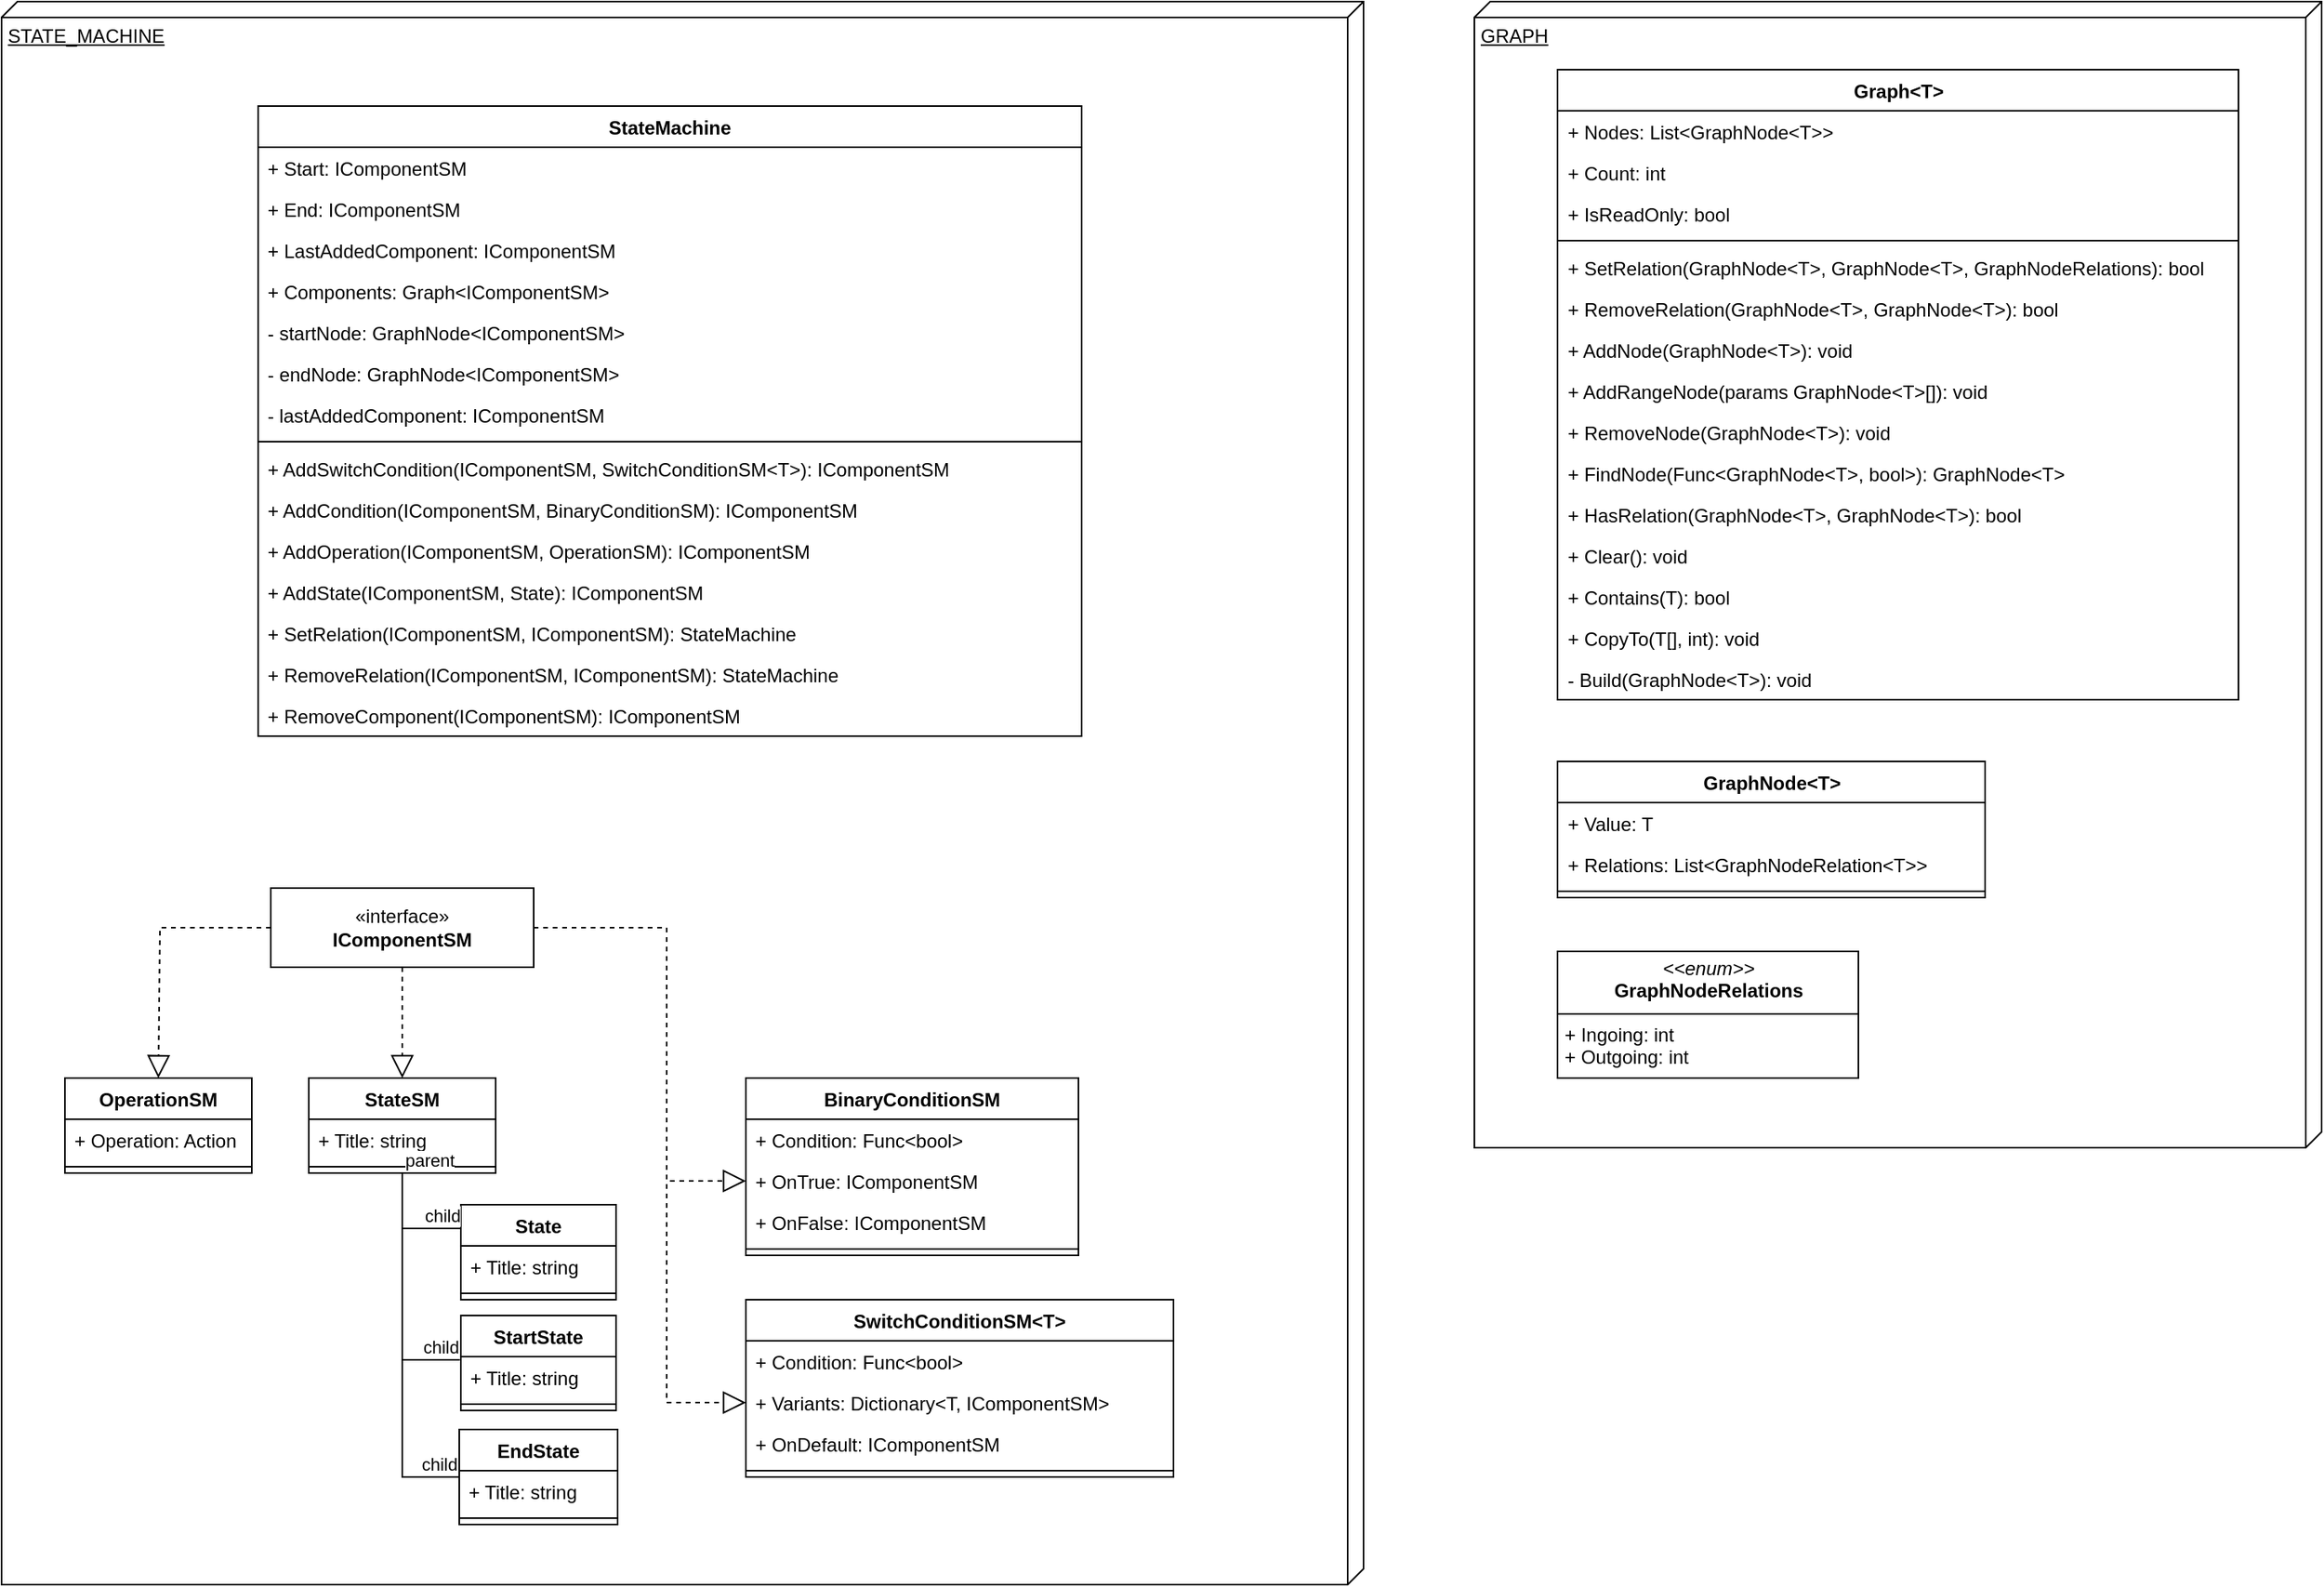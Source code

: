 <mxfile version="24.7.6">
  <diagram name="Страница — 1" id="TsAqhc4xYwkZLsFyKj4R">
    <mxGraphModel dx="2015" dy="1072" grid="1" gridSize="10" guides="1" tooltips="1" connect="1" arrows="1" fold="1" page="1" pageScale="1" pageWidth="827" pageHeight="1169" math="0" shadow="0">
      <root>
        <mxCell id="0" />
        <mxCell id="1" parent="0" />
        <mxCell id="uanY4ZF9o3C3iWAfFjsi-56" value="GRAPH" style="verticalAlign=top;align=left;spacingTop=8;spacingLeft=2;spacingRight=12;shape=cube;size=10;direction=south;fontStyle=4;html=1;whiteSpace=wrap;fillColor=none;" vertex="1" parent="1">
          <mxGeometry x="980" y="120" width="535" height="724" as="geometry" />
        </mxCell>
        <mxCell id="uanY4ZF9o3C3iWAfFjsi-25" value="Graph&amp;lt;T&amp;gt;" style="swimlane;fontStyle=1;align=center;verticalAlign=top;childLayout=stackLayout;horizontal=1;startSize=26;horizontalStack=0;resizeParent=1;resizeParentMax=0;resizeLast=0;collapsible=1;marginBottom=0;whiteSpace=wrap;html=1;" vertex="1" parent="1">
          <mxGeometry x="1032.5" y="163" width="430" height="398" as="geometry" />
        </mxCell>
        <mxCell id="uanY4ZF9o3C3iWAfFjsi-26" value="+ Nodes: List&amp;lt;GraphNode&amp;lt;T&amp;gt;&amp;gt;" style="text;strokeColor=none;fillColor=none;align=left;verticalAlign=top;spacingLeft=4;spacingRight=4;overflow=hidden;rotatable=0;points=[[0,0.5],[1,0.5]];portConstraint=eastwest;whiteSpace=wrap;html=1;" vertex="1" parent="uanY4ZF9o3C3iWAfFjsi-25">
          <mxGeometry y="26" width="430" height="26" as="geometry" />
        </mxCell>
        <mxCell id="uanY4ZF9o3C3iWAfFjsi-49" value="+ Count: int" style="text;strokeColor=none;fillColor=none;align=left;verticalAlign=top;spacingLeft=4;spacingRight=4;overflow=hidden;rotatable=0;points=[[0,0.5],[1,0.5]];portConstraint=eastwest;whiteSpace=wrap;html=1;" vertex="1" parent="uanY4ZF9o3C3iWAfFjsi-25">
          <mxGeometry y="52" width="430" height="26" as="geometry" />
        </mxCell>
        <mxCell id="uanY4ZF9o3C3iWAfFjsi-50" value="+ IsReadOnly: bool" style="text;strokeColor=none;fillColor=none;align=left;verticalAlign=top;spacingLeft=4;spacingRight=4;overflow=hidden;rotatable=0;points=[[0,0.5],[1,0.5]];portConstraint=eastwest;whiteSpace=wrap;html=1;" vertex="1" parent="uanY4ZF9o3C3iWAfFjsi-25">
          <mxGeometry y="78" width="430" height="26" as="geometry" />
        </mxCell>
        <mxCell id="uanY4ZF9o3C3iWAfFjsi-27" value="" style="line;strokeWidth=1;fillColor=none;align=left;verticalAlign=middle;spacingTop=-1;spacingLeft=3;spacingRight=3;rotatable=0;labelPosition=right;points=[];portConstraint=eastwest;strokeColor=inherit;" vertex="1" parent="uanY4ZF9o3C3iWAfFjsi-25">
          <mxGeometry y="104" width="430" height="8" as="geometry" />
        </mxCell>
        <mxCell id="uanY4ZF9o3C3iWAfFjsi-99" value="+ SetRelation(GraphNode&amp;lt;T&amp;gt;, GraphNode&amp;lt;T&amp;gt;, GraphNodeRelations): bool" style="text;strokeColor=none;fillColor=none;align=left;verticalAlign=top;spacingLeft=4;spacingRight=4;overflow=hidden;rotatable=0;points=[[0,0.5],[1,0.5]];portConstraint=eastwest;whiteSpace=wrap;html=1;" vertex="1" parent="uanY4ZF9o3C3iWAfFjsi-25">
          <mxGeometry y="112" width="430" height="26" as="geometry" />
        </mxCell>
        <mxCell id="uanY4ZF9o3C3iWAfFjsi-101" value="+ RemoveRelation(GraphNode&amp;lt;T&amp;gt;, GraphNode&amp;lt;T&amp;gt;): bool" style="text;strokeColor=none;fillColor=none;align=left;verticalAlign=top;spacingLeft=4;spacingRight=4;overflow=hidden;rotatable=0;points=[[0,0.5],[1,0.5]];portConstraint=eastwest;whiteSpace=wrap;html=1;" vertex="1" parent="uanY4ZF9o3C3iWAfFjsi-25">
          <mxGeometry y="138" width="430" height="26" as="geometry" />
        </mxCell>
        <mxCell id="uanY4ZF9o3C3iWAfFjsi-28" value="+ AddNode(GraphNode&amp;lt;T&amp;gt;): void" style="text;strokeColor=none;fillColor=none;align=left;verticalAlign=top;spacingLeft=4;spacingRight=4;overflow=hidden;rotatable=0;points=[[0,0.5],[1,0.5]];portConstraint=eastwest;whiteSpace=wrap;html=1;" vertex="1" parent="uanY4ZF9o3C3iWAfFjsi-25">
          <mxGeometry y="164" width="430" height="26" as="geometry" />
        </mxCell>
        <mxCell id="uanY4ZF9o3C3iWAfFjsi-102" value="+ AddRangeNode(params GraphNode&amp;lt;T&amp;gt;[]): void" style="text;strokeColor=none;fillColor=none;align=left;verticalAlign=top;spacingLeft=4;spacingRight=4;overflow=hidden;rotatable=0;points=[[0,0.5],[1,0.5]];portConstraint=eastwest;whiteSpace=wrap;html=1;" vertex="1" parent="uanY4ZF9o3C3iWAfFjsi-25">
          <mxGeometry y="190" width="430" height="26" as="geometry" />
        </mxCell>
        <mxCell id="uanY4ZF9o3C3iWAfFjsi-30" value="+ RemoveNode(GraphNode&amp;lt;T&amp;gt;): void" style="text;strokeColor=none;fillColor=none;align=left;verticalAlign=top;spacingLeft=4;spacingRight=4;overflow=hidden;rotatable=0;points=[[0,0.5],[1,0.5]];portConstraint=eastwest;whiteSpace=wrap;html=1;" vertex="1" parent="uanY4ZF9o3C3iWAfFjsi-25">
          <mxGeometry y="216" width="430" height="26" as="geometry" />
        </mxCell>
        <mxCell id="uanY4ZF9o3C3iWAfFjsi-103" value="+ FindNode(Func&amp;lt;GraphNode&amp;lt;T&amp;gt;, bool&amp;gt;): GraphNode&amp;lt;T&amp;gt;" style="text;strokeColor=none;fillColor=none;align=left;verticalAlign=top;spacingLeft=4;spacingRight=4;overflow=hidden;rotatable=0;points=[[0,0.5],[1,0.5]];portConstraint=eastwest;whiteSpace=wrap;html=1;" vertex="1" parent="uanY4ZF9o3C3iWAfFjsi-25">
          <mxGeometry y="242" width="430" height="26" as="geometry" />
        </mxCell>
        <mxCell id="uanY4ZF9o3C3iWAfFjsi-104" value="+ HasRelation(GraphNode&amp;lt;T&amp;gt;, GraphNode&amp;lt;T&amp;gt;): bool" style="text;strokeColor=none;fillColor=none;align=left;verticalAlign=top;spacingLeft=4;spacingRight=4;overflow=hidden;rotatable=0;points=[[0,0.5],[1,0.5]];portConstraint=eastwest;whiteSpace=wrap;html=1;" vertex="1" parent="uanY4ZF9o3C3iWAfFjsi-25">
          <mxGeometry y="268" width="430" height="26" as="geometry" />
        </mxCell>
        <mxCell id="uanY4ZF9o3C3iWAfFjsi-51" value="+ Clear(): void" style="text;strokeColor=none;fillColor=none;align=left;verticalAlign=top;spacingLeft=4;spacingRight=4;overflow=hidden;rotatable=0;points=[[0,0.5],[1,0.5]];portConstraint=eastwest;whiteSpace=wrap;html=1;" vertex="1" parent="uanY4ZF9o3C3iWAfFjsi-25">
          <mxGeometry y="294" width="430" height="26" as="geometry" />
        </mxCell>
        <mxCell id="uanY4ZF9o3C3iWAfFjsi-52" value="+ Contains(T): bool" style="text;strokeColor=none;fillColor=none;align=left;verticalAlign=top;spacingLeft=4;spacingRight=4;overflow=hidden;rotatable=0;points=[[0,0.5],[1,0.5]];portConstraint=eastwest;whiteSpace=wrap;html=1;" vertex="1" parent="uanY4ZF9o3C3iWAfFjsi-25">
          <mxGeometry y="320" width="430" height="26" as="geometry" />
        </mxCell>
        <mxCell id="uanY4ZF9o3C3iWAfFjsi-53" value="+ CopyTo(T[], int): void" style="text;strokeColor=none;fillColor=none;align=left;verticalAlign=top;spacingLeft=4;spacingRight=4;overflow=hidden;rotatable=0;points=[[0,0.5],[1,0.5]];portConstraint=eastwest;whiteSpace=wrap;html=1;" vertex="1" parent="uanY4ZF9o3C3iWAfFjsi-25">
          <mxGeometry y="346" width="430" height="26" as="geometry" />
        </mxCell>
        <mxCell id="uanY4ZF9o3C3iWAfFjsi-54" value="- Build(GraphNode&amp;lt;T&amp;gt;): void" style="text;strokeColor=none;fillColor=none;align=left;verticalAlign=top;spacingLeft=4;spacingRight=4;overflow=hidden;rotatable=0;points=[[0,0.5],[1,0.5]];portConstraint=eastwest;whiteSpace=wrap;html=1;" vertex="1" parent="uanY4ZF9o3C3iWAfFjsi-25">
          <mxGeometry y="372" width="430" height="26" as="geometry" />
        </mxCell>
        <mxCell id="uanY4ZF9o3C3iWAfFjsi-31" value="GraphNode&amp;lt;T&amp;gt;" style="swimlane;fontStyle=1;align=center;verticalAlign=top;childLayout=stackLayout;horizontal=1;startSize=26;horizontalStack=0;resizeParent=1;resizeParentMax=0;resizeLast=0;collapsible=1;marginBottom=0;whiteSpace=wrap;html=1;" vertex="1" parent="1">
          <mxGeometry x="1032.5" y="600" width="270" height="86" as="geometry" />
        </mxCell>
        <mxCell id="uanY4ZF9o3C3iWAfFjsi-32" value="+ Value: T" style="text;strokeColor=none;fillColor=none;align=left;verticalAlign=top;spacingLeft=4;spacingRight=4;overflow=hidden;rotatable=0;points=[[0,0.5],[1,0.5]];portConstraint=eastwest;whiteSpace=wrap;html=1;" vertex="1" parent="uanY4ZF9o3C3iWAfFjsi-31">
          <mxGeometry y="26" width="270" height="26" as="geometry" />
        </mxCell>
        <mxCell id="uanY4ZF9o3C3iWAfFjsi-36" value="+ Relations: List&amp;lt;GraphNodeRelation&amp;lt;T&amp;gt;&amp;gt;" style="text;strokeColor=none;fillColor=none;align=left;verticalAlign=top;spacingLeft=4;spacingRight=4;overflow=hidden;rotatable=0;points=[[0,0.5],[1,0.5]];portConstraint=eastwest;whiteSpace=wrap;html=1;" vertex="1" parent="uanY4ZF9o3C3iWAfFjsi-31">
          <mxGeometry y="52" width="270" height="26" as="geometry" />
        </mxCell>
        <mxCell id="uanY4ZF9o3C3iWAfFjsi-33" value="" style="line;strokeWidth=1;fillColor=none;align=left;verticalAlign=middle;spacingTop=-1;spacingLeft=3;spacingRight=3;rotatable=0;labelPosition=right;points=[];portConstraint=eastwest;strokeColor=inherit;" vertex="1" parent="uanY4ZF9o3C3iWAfFjsi-31">
          <mxGeometry y="78" width="270" height="8" as="geometry" />
        </mxCell>
        <mxCell id="uanY4ZF9o3C3iWAfFjsi-48" value="&lt;p style=&quot;margin:0px;margin-top:4px;text-align:center;&quot;&gt;&lt;i&gt;&amp;lt;&amp;lt;enum&amp;gt;&amp;gt;&lt;/i&gt;&lt;br&gt;&lt;b&gt;GraphNodeRelations&lt;/b&gt;&lt;/p&gt;&lt;hr size=&quot;1&quot; style=&quot;border-style:solid;&quot;&gt;&lt;p style=&quot;margin:0px;margin-left:4px;&quot;&gt;+ Ingoing: int&lt;br&gt;+ &lt;span style=&quot;background-color: initial;&quot;&gt;Outgoing: int&lt;/span&gt;&lt;/p&gt;&lt;p style=&quot;margin:0px;margin-left:4px;&quot;&gt;&lt;br&gt;&lt;/p&gt;" style="verticalAlign=top;align=left;overflow=fill;html=1;whiteSpace=wrap;" vertex="1" parent="1">
          <mxGeometry x="1032.5" y="720" width="190" height="80" as="geometry" />
        </mxCell>
        <mxCell id="uanY4ZF9o3C3iWAfFjsi-106" value="" style="group" vertex="1" connectable="0" parent="1">
          <mxGeometry x="90" y="680" width="764" height="402" as="geometry" />
        </mxCell>
        <mxCell id="uanY4ZF9o3C3iWAfFjsi-7" value="BinaryConditionSM" style="swimlane;fontStyle=1;align=center;verticalAlign=top;childLayout=stackLayout;horizontal=1;startSize=26;horizontalStack=0;resizeParent=1;resizeParentMax=0;resizeLast=0;collapsible=1;marginBottom=0;whiteSpace=wrap;html=1;" vertex="1" parent="uanY4ZF9o3C3iWAfFjsi-106">
          <mxGeometry x="430" y="120" width="210" height="112" as="geometry">
            <mxRectangle x="240" y="270" width="130" height="30" as="alternateBounds" />
          </mxGeometry>
        </mxCell>
        <mxCell id="uanY4ZF9o3C3iWAfFjsi-8" value="+ Condition: Func&amp;lt;bool&amp;gt;" style="text;strokeColor=none;fillColor=none;align=left;verticalAlign=top;spacingLeft=4;spacingRight=4;overflow=hidden;rotatable=0;points=[[0,0.5],[1,0.5]];portConstraint=eastwest;whiteSpace=wrap;html=1;" vertex="1" parent="uanY4ZF9o3C3iWAfFjsi-7">
          <mxGeometry y="26" width="210" height="26" as="geometry" />
        </mxCell>
        <mxCell id="uanY4ZF9o3C3iWAfFjsi-14" value="+ OnTrue: IComponentSM" style="text;strokeColor=none;fillColor=none;align=left;verticalAlign=top;spacingLeft=4;spacingRight=4;overflow=hidden;rotatable=0;points=[[0,0.5],[1,0.5]];portConstraint=eastwest;whiteSpace=wrap;html=1;" vertex="1" parent="uanY4ZF9o3C3iWAfFjsi-7">
          <mxGeometry y="52" width="210" height="26" as="geometry" />
        </mxCell>
        <mxCell id="uanY4ZF9o3C3iWAfFjsi-15" value="+ OnFalse: IComponentSM" style="text;strokeColor=none;fillColor=none;align=left;verticalAlign=top;spacingLeft=4;spacingRight=4;overflow=hidden;rotatable=0;points=[[0,0.5],[1,0.5]];portConstraint=eastwest;whiteSpace=wrap;html=1;" vertex="1" parent="uanY4ZF9o3C3iWAfFjsi-7">
          <mxGeometry y="78" width="210" height="26" as="geometry" />
        </mxCell>
        <mxCell id="uanY4ZF9o3C3iWAfFjsi-9" value="" style="line;strokeWidth=1;fillColor=none;align=left;verticalAlign=middle;spacingTop=-1;spacingLeft=3;spacingRight=3;rotatable=0;labelPosition=right;points=[];portConstraint=eastwest;strokeColor=inherit;" vertex="1" parent="uanY4ZF9o3C3iWAfFjsi-7">
          <mxGeometry y="104" width="210" height="8" as="geometry" />
        </mxCell>
        <mxCell id="uanY4ZF9o3C3iWAfFjsi-11" value="«interface»&lt;br&gt;&lt;b&gt;IComponentSM&lt;/b&gt;" style="html=1;whiteSpace=wrap;" vertex="1" parent="uanY4ZF9o3C3iWAfFjsi-106">
          <mxGeometry x="130" width="166" height="50" as="geometry" />
        </mxCell>
        <mxCell id="uanY4ZF9o3C3iWAfFjsi-20" value="SwitchConditionSM&amp;lt;T&amp;gt;" style="swimlane;fontStyle=1;align=center;verticalAlign=top;childLayout=stackLayout;horizontal=1;startSize=26;horizontalStack=0;resizeParent=1;resizeParentMax=0;resizeLast=0;collapsible=1;marginBottom=0;whiteSpace=wrap;html=1;" vertex="1" parent="uanY4ZF9o3C3iWAfFjsi-106">
          <mxGeometry x="430" y="260" width="270" height="112" as="geometry">
            <mxRectangle x="240" y="270" width="130" height="30" as="alternateBounds" />
          </mxGeometry>
        </mxCell>
        <mxCell id="uanY4ZF9o3C3iWAfFjsi-21" value="+ Condition: Func&amp;lt;bool&amp;gt;" style="text;strokeColor=none;fillColor=none;align=left;verticalAlign=top;spacingLeft=4;spacingRight=4;overflow=hidden;rotatable=0;points=[[0,0.5],[1,0.5]];portConstraint=eastwest;whiteSpace=wrap;html=1;" vertex="1" parent="uanY4ZF9o3C3iWAfFjsi-20">
          <mxGeometry y="26" width="270" height="26" as="geometry" />
        </mxCell>
        <mxCell id="uanY4ZF9o3C3iWAfFjsi-22" value="+ Variants: Dictionary&amp;lt;T, IComponentSM&amp;gt;" style="text;strokeColor=none;fillColor=none;align=left;verticalAlign=top;spacingLeft=4;spacingRight=4;overflow=hidden;rotatable=0;points=[[0,0.5],[1,0.5]];portConstraint=eastwest;whiteSpace=wrap;html=1;" vertex="1" parent="uanY4ZF9o3C3iWAfFjsi-20">
          <mxGeometry y="52" width="270" height="26" as="geometry" />
        </mxCell>
        <mxCell id="uanY4ZF9o3C3iWAfFjsi-23" value="+ OnDefault: IComponentSM" style="text;strokeColor=none;fillColor=none;align=left;verticalAlign=top;spacingLeft=4;spacingRight=4;overflow=hidden;rotatable=0;points=[[0,0.5],[1,0.5]];portConstraint=eastwest;whiteSpace=wrap;html=1;" vertex="1" parent="uanY4ZF9o3C3iWAfFjsi-20">
          <mxGeometry y="78" width="270" height="26" as="geometry" />
        </mxCell>
        <mxCell id="uanY4ZF9o3C3iWAfFjsi-24" value="" style="line;strokeWidth=1;fillColor=none;align=left;verticalAlign=middle;spacingTop=-1;spacingLeft=3;spacingRight=3;rotatable=0;labelPosition=right;points=[];portConstraint=eastwest;strokeColor=inherit;" vertex="1" parent="uanY4ZF9o3C3iWAfFjsi-20">
          <mxGeometry y="104" width="270" height="8" as="geometry" />
        </mxCell>
        <mxCell id="uanY4ZF9o3C3iWAfFjsi-57" value="" style="endArrow=block;dashed=1;endFill=0;endSize=12;html=1;rounded=0;exitX=1;exitY=0.5;exitDx=0;exitDy=0;entryX=0;entryY=0.5;entryDx=0;entryDy=0;" edge="1" parent="uanY4ZF9o3C3iWAfFjsi-106" source="uanY4ZF9o3C3iWAfFjsi-11" target="uanY4ZF9o3C3iWAfFjsi-14">
          <mxGeometry width="160" relative="1" as="geometry">
            <mxPoint x="230" y="80" as="sourcePoint" />
            <mxPoint x="390" y="80" as="targetPoint" />
            <Array as="points">
              <mxPoint x="380" y="25" />
              <mxPoint x="380" y="185" />
            </Array>
          </mxGeometry>
        </mxCell>
        <mxCell id="uanY4ZF9o3C3iWAfFjsi-58" value="" style="endArrow=block;dashed=1;endFill=0;endSize=12;html=1;rounded=0;entryX=0;entryY=0.5;entryDx=0;entryDy=0;exitX=1;exitY=0.5;exitDx=0;exitDy=0;" edge="1" parent="uanY4ZF9o3C3iWAfFjsi-106" source="uanY4ZF9o3C3iWAfFjsi-11" target="uanY4ZF9o3C3iWAfFjsi-22">
          <mxGeometry width="160" relative="1" as="geometry">
            <mxPoint x="340" y="180" as="sourcePoint" />
            <mxPoint x="440" y="195" as="targetPoint" />
            <Array as="points">
              <mxPoint x="380" y="25" />
              <mxPoint x="380" y="325" />
            </Array>
          </mxGeometry>
        </mxCell>
        <mxCell id="uanY4ZF9o3C3iWAfFjsi-59" value="StateSM" style="swimlane;fontStyle=1;align=center;verticalAlign=top;childLayout=stackLayout;horizontal=1;startSize=26;horizontalStack=0;resizeParent=1;resizeParentMax=0;resizeLast=0;collapsible=1;marginBottom=0;whiteSpace=wrap;html=1;" vertex="1" parent="uanY4ZF9o3C3iWAfFjsi-106">
          <mxGeometry x="154" y="120" width="118" height="60" as="geometry">
            <mxRectangle x="240" y="270" width="130" height="30" as="alternateBounds" />
          </mxGeometry>
        </mxCell>
        <mxCell id="uanY4ZF9o3C3iWAfFjsi-60" value="+ Title: string" style="text;strokeColor=none;fillColor=none;align=left;verticalAlign=top;spacingLeft=4;spacingRight=4;overflow=hidden;rotatable=0;points=[[0,0.5],[1,0.5]];portConstraint=eastwest;whiteSpace=wrap;html=1;" vertex="1" parent="uanY4ZF9o3C3iWAfFjsi-59">
          <mxGeometry y="26" width="118" height="26" as="geometry" />
        </mxCell>
        <mxCell id="uanY4ZF9o3C3iWAfFjsi-63" value="" style="line;strokeWidth=1;fillColor=none;align=left;verticalAlign=middle;spacingTop=-1;spacingLeft=3;spacingRight=3;rotatable=0;labelPosition=right;points=[];portConstraint=eastwest;strokeColor=inherit;" vertex="1" parent="uanY4ZF9o3C3iWAfFjsi-59">
          <mxGeometry y="52" width="118" height="8" as="geometry" />
        </mxCell>
        <mxCell id="uanY4ZF9o3C3iWAfFjsi-65" value="" style="endArrow=block;dashed=1;endFill=0;endSize=12;html=1;rounded=0;exitX=0.5;exitY=1;exitDx=0;exitDy=0;entryX=0.5;entryY=0;entryDx=0;entryDy=0;" edge="1" parent="uanY4ZF9o3C3iWAfFjsi-106" source="uanY4ZF9o3C3iWAfFjsi-11" target="uanY4ZF9o3C3iWAfFjsi-59">
          <mxGeometry width="160" relative="1" as="geometry">
            <mxPoint x="230" y="130" as="sourcePoint" />
            <mxPoint x="390" y="130" as="targetPoint" />
          </mxGeometry>
        </mxCell>
        <mxCell id="uanY4ZF9o3C3iWAfFjsi-66" value="EndState" style="swimlane;fontStyle=1;align=center;verticalAlign=top;childLayout=stackLayout;horizontal=1;startSize=26;horizontalStack=0;resizeParent=1;resizeParentMax=0;resizeLast=0;collapsible=1;marginBottom=0;whiteSpace=wrap;html=1;" vertex="1" parent="uanY4ZF9o3C3iWAfFjsi-106">
          <mxGeometry x="249" y="342" width="100" height="60" as="geometry">
            <mxRectangle x="240" y="270" width="130" height="30" as="alternateBounds" />
          </mxGeometry>
        </mxCell>
        <mxCell id="uanY4ZF9o3C3iWAfFjsi-67" value="+ Title: string" style="text;strokeColor=none;fillColor=none;align=left;verticalAlign=top;spacingLeft=4;spacingRight=4;overflow=hidden;rotatable=0;points=[[0,0.5],[1,0.5]];portConstraint=eastwest;whiteSpace=wrap;html=1;" vertex="1" parent="uanY4ZF9o3C3iWAfFjsi-66">
          <mxGeometry y="26" width="100" height="26" as="geometry" />
        </mxCell>
        <mxCell id="uanY4ZF9o3C3iWAfFjsi-68" value="" style="line;strokeWidth=1;fillColor=none;align=left;verticalAlign=middle;spacingTop=-1;spacingLeft=3;spacingRight=3;rotatable=0;labelPosition=right;points=[];portConstraint=eastwest;strokeColor=inherit;" vertex="1" parent="uanY4ZF9o3C3iWAfFjsi-66">
          <mxGeometry y="52" width="100" height="8" as="geometry" />
        </mxCell>
        <mxCell id="uanY4ZF9o3C3iWAfFjsi-72" value="StartState" style="swimlane;fontStyle=1;align=center;verticalAlign=top;childLayout=stackLayout;horizontal=1;startSize=26;horizontalStack=0;resizeParent=1;resizeParentMax=0;resizeLast=0;collapsible=1;marginBottom=0;whiteSpace=wrap;html=1;" vertex="1" parent="uanY4ZF9o3C3iWAfFjsi-106">
          <mxGeometry x="250" y="270" width="98" height="60" as="geometry">
            <mxRectangle x="240" y="270" width="130" height="30" as="alternateBounds" />
          </mxGeometry>
        </mxCell>
        <mxCell id="uanY4ZF9o3C3iWAfFjsi-73" value="+ Title: string" style="text;strokeColor=none;fillColor=none;align=left;verticalAlign=top;spacingLeft=4;spacingRight=4;overflow=hidden;rotatable=0;points=[[0,0.5],[1,0.5]];portConstraint=eastwest;whiteSpace=wrap;html=1;" vertex="1" parent="uanY4ZF9o3C3iWAfFjsi-72">
          <mxGeometry y="26" width="98" height="26" as="geometry" />
        </mxCell>
        <mxCell id="uanY4ZF9o3C3iWAfFjsi-74" value="" style="line;strokeWidth=1;fillColor=none;align=left;verticalAlign=middle;spacingTop=-1;spacingLeft=3;spacingRight=3;rotatable=0;labelPosition=right;points=[];portConstraint=eastwest;strokeColor=inherit;" vertex="1" parent="uanY4ZF9o3C3iWAfFjsi-72">
          <mxGeometry y="52" width="98" height="8" as="geometry" />
        </mxCell>
        <mxCell id="uanY4ZF9o3C3iWAfFjsi-78" value="State" style="swimlane;fontStyle=1;align=center;verticalAlign=top;childLayout=stackLayout;horizontal=1;startSize=26;horizontalStack=0;resizeParent=1;resizeParentMax=0;resizeLast=0;collapsible=1;marginBottom=0;whiteSpace=wrap;html=1;" vertex="1" parent="uanY4ZF9o3C3iWAfFjsi-106">
          <mxGeometry x="250" y="200" width="98" height="60" as="geometry">
            <mxRectangle x="240" y="270" width="130" height="30" as="alternateBounds" />
          </mxGeometry>
        </mxCell>
        <mxCell id="uanY4ZF9o3C3iWAfFjsi-79" value="+ Title: string" style="text;strokeColor=none;fillColor=none;align=left;verticalAlign=top;spacingLeft=4;spacingRight=4;overflow=hidden;rotatable=0;points=[[0,0.5],[1,0.5]];portConstraint=eastwest;whiteSpace=wrap;html=1;" vertex="1" parent="uanY4ZF9o3C3iWAfFjsi-78">
          <mxGeometry y="26" width="98" height="26" as="geometry" />
        </mxCell>
        <mxCell id="uanY4ZF9o3C3iWAfFjsi-80" value="" style="line;strokeWidth=1;fillColor=none;align=left;verticalAlign=middle;spacingTop=-1;spacingLeft=3;spacingRight=3;rotatable=0;labelPosition=right;points=[];portConstraint=eastwest;strokeColor=inherit;" vertex="1" parent="uanY4ZF9o3C3iWAfFjsi-78">
          <mxGeometry y="52" width="98" height="8" as="geometry" />
        </mxCell>
        <mxCell id="uanY4ZF9o3C3iWAfFjsi-84" value="" style="endArrow=none;html=1;edgeStyle=orthogonalEdgeStyle;rounded=0;exitX=0.5;exitY=1;exitDx=0;exitDy=0;entryX=0;entryY=0.25;entryDx=0;entryDy=0;" edge="1" parent="uanY4ZF9o3C3iWAfFjsi-106" source="uanY4ZF9o3C3iWAfFjsi-59" target="uanY4ZF9o3C3iWAfFjsi-78">
          <mxGeometry relative="1" as="geometry">
            <mxPoint x="200" y="210" as="sourcePoint" />
            <mxPoint x="360" y="210" as="targetPoint" />
          </mxGeometry>
        </mxCell>
        <mxCell id="uanY4ZF9o3C3iWAfFjsi-85" value="parent" style="edgeLabel;resizable=0;html=1;align=left;verticalAlign=bottom;" connectable="0" vertex="1" parent="uanY4ZF9o3C3iWAfFjsi-84">
          <mxGeometry x="-1" relative="1" as="geometry" />
        </mxCell>
        <mxCell id="uanY4ZF9o3C3iWAfFjsi-86" value="child" style="edgeLabel;resizable=0;html=1;align=right;verticalAlign=bottom;" connectable="0" vertex="1" parent="uanY4ZF9o3C3iWAfFjsi-84">
          <mxGeometry x="1" relative="1" as="geometry" />
        </mxCell>
        <mxCell id="uanY4ZF9o3C3iWAfFjsi-87" value="" style="endArrow=none;html=1;edgeStyle=orthogonalEdgeStyle;rounded=0;exitX=0.5;exitY=1;exitDx=0;exitDy=0;entryX=-0.007;entryY=0.077;entryDx=0;entryDy=0;entryPerimeter=0;" edge="1" parent="uanY4ZF9o3C3iWAfFjsi-106" source="uanY4ZF9o3C3iWAfFjsi-59" target="uanY4ZF9o3C3iWAfFjsi-73">
          <mxGeometry relative="1" as="geometry">
            <mxPoint x="170" y="235" as="sourcePoint" />
            <mxPoint x="207" y="270" as="targetPoint" />
          </mxGeometry>
        </mxCell>
        <mxCell id="uanY4ZF9o3C3iWAfFjsi-88" value="parent" style="edgeLabel;resizable=0;html=1;align=left;verticalAlign=bottom;" connectable="0" vertex="1" parent="uanY4ZF9o3C3iWAfFjsi-87">
          <mxGeometry x="-1" relative="1" as="geometry" />
        </mxCell>
        <mxCell id="uanY4ZF9o3C3iWAfFjsi-89" value="child" style="edgeLabel;resizable=0;html=1;align=right;verticalAlign=bottom;" connectable="0" vertex="1" parent="uanY4ZF9o3C3iWAfFjsi-87">
          <mxGeometry x="1" relative="1" as="geometry" />
        </mxCell>
        <mxCell id="uanY4ZF9o3C3iWAfFjsi-90" value="" style="endArrow=none;html=1;edgeStyle=orthogonalEdgeStyle;rounded=0;exitX=0.5;exitY=1;exitDx=0;exitDy=0;entryX=-0.003;entryY=0.154;entryDx=0;entryDy=0;entryPerimeter=0;" edge="1" parent="uanY4ZF9o3C3iWAfFjsi-106" source="uanY4ZF9o3C3iWAfFjsi-59" target="uanY4ZF9o3C3iWAfFjsi-67">
          <mxGeometry relative="1" as="geometry">
            <mxPoint x="233" y="200" as="sourcePoint" />
            <mxPoint x="270" y="235" as="targetPoint" />
          </mxGeometry>
        </mxCell>
        <mxCell id="uanY4ZF9o3C3iWAfFjsi-91" value="parent" style="edgeLabel;resizable=0;html=1;align=left;verticalAlign=bottom;" connectable="0" vertex="1" parent="uanY4ZF9o3C3iWAfFjsi-90">
          <mxGeometry x="-1" relative="1" as="geometry" />
        </mxCell>
        <mxCell id="uanY4ZF9o3C3iWAfFjsi-92" value="child" style="edgeLabel;resizable=0;html=1;align=right;verticalAlign=bottom;" connectable="0" vertex="1" parent="uanY4ZF9o3C3iWAfFjsi-90">
          <mxGeometry x="1" relative="1" as="geometry" />
        </mxCell>
        <mxCell id="uanY4ZF9o3C3iWAfFjsi-93" value="OperationSM" style="swimlane;fontStyle=1;align=center;verticalAlign=top;childLayout=stackLayout;horizontal=1;startSize=26;horizontalStack=0;resizeParent=1;resizeParentMax=0;resizeLast=0;collapsible=1;marginBottom=0;whiteSpace=wrap;html=1;" vertex="1" parent="uanY4ZF9o3C3iWAfFjsi-106">
          <mxGeometry y="120" width="118" height="60" as="geometry">
            <mxRectangle x="240" y="270" width="130" height="30" as="alternateBounds" />
          </mxGeometry>
        </mxCell>
        <mxCell id="uanY4ZF9o3C3iWAfFjsi-94" value="+ Operation: Action" style="text;strokeColor=none;fillColor=none;align=left;verticalAlign=top;spacingLeft=4;spacingRight=4;overflow=hidden;rotatable=0;points=[[0,0.5],[1,0.5]];portConstraint=eastwest;whiteSpace=wrap;html=1;" vertex="1" parent="uanY4ZF9o3C3iWAfFjsi-93">
          <mxGeometry y="26" width="118" height="26" as="geometry" />
        </mxCell>
        <mxCell id="uanY4ZF9o3C3iWAfFjsi-95" value="" style="line;strokeWidth=1;fillColor=none;align=left;verticalAlign=middle;spacingTop=-1;spacingLeft=3;spacingRight=3;rotatable=0;labelPosition=right;points=[];portConstraint=eastwest;strokeColor=inherit;" vertex="1" parent="uanY4ZF9o3C3iWAfFjsi-93">
          <mxGeometry y="52" width="118" height="8" as="geometry" />
        </mxCell>
        <mxCell id="uanY4ZF9o3C3iWAfFjsi-96" value="" style="endArrow=block;dashed=1;endFill=0;endSize=12;html=1;rounded=0;exitX=0;exitY=0.5;exitDx=0;exitDy=0;entryX=0.5;entryY=0;entryDx=0;entryDy=0;" edge="1" parent="uanY4ZF9o3C3iWAfFjsi-106" source="uanY4ZF9o3C3iWAfFjsi-11" target="uanY4ZF9o3C3iWAfFjsi-93">
          <mxGeometry width="160" relative="1" as="geometry">
            <mxPoint x="223" y="60" as="sourcePoint" />
            <mxPoint x="223" y="130" as="targetPoint" />
            <Array as="points">
              <mxPoint x="60" y="25" />
            </Array>
          </mxGeometry>
        </mxCell>
        <mxCell id="uanY4ZF9o3C3iWAfFjsi-105" value="STATE_MACHINE" style="verticalAlign=top;align=left;spacingTop=8;spacingLeft=2;spacingRight=12;shape=cube;size=10;direction=south;fontStyle=4;html=1;whiteSpace=wrap;fillColor=none;" vertex="1" parent="1">
          <mxGeometry x="50" y="120" width="860" height="1000" as="geometry" />
        </mxCell>
        <mxCell id="uanY4ZF9o3C3iWAfFjsi-107" value="StateMachine" style="swimlane;fontStyle=1;align=center;verticalAlign=top;childLayout=stackLayout;horizontal=1;startSize=26;horizontalStack=0;resizeParent=1;resizeParentMax=0;resizeLast=0;collapsible=1;marginBottom=0;whiteSpace=wrap;html=1;" vertex="1" parent="1">
          <mxGeometry x="212" y="186" width="520" height="398" as="geometry" />
        </mxCell>
        <mxCell id="uanY4ZF9o3C3iWAfFjsi-114" value="+ Start: IComponentSM" style="text;strokeColor=none;fillColor=none;align=left;verticalAlign=top;spacingLeft=4;spacingRight=4;overflow=hidden;rotatable=0;points=[[0,0.5],[1,0.5]];portConstraint=eastwest;whiteSpace=wrap;html=1;" vertex="1" parent="uanY4ZF9o3C3iWAfFjsi-107">
          <mxGeometry y="26" width="520" height="26" as="geometry" />
        </mxCell>
        <mxCell id="uanY4ZF9o3C3iWAfFjsi-115" value="+ End: IComponentSM" style="text;strokeColor=none;fillColor=none;align=left;verticalAlign=top;spacingLeft=4;spacingRight=4;overflow=hidden;rotatable=0;points=[[0,0.5],[1,0.5]];portConstraint=eastwest;whiteSpace=wrap;html=1;" vertex="1" parent="uanY4ZF9o3C3iWAfFjsi-107">
          <mxGeometry y="52" width="520" height="26" as="geometry" />
        </mxCell>
        <mxCell id="uanY4ZF9o3C3iWAfFjsi-116" value="+ LastAddedComponent: IComponentSM" style="text;strokeColor=none;fillColor=none;align=left;verticalAlign=top;spacingLeft=4;spacingRight=4;overflow=hidden;rotatable=0;points=[[0,0.5],[1,0.5]];portConstraint=eastwest;whiteSpace=wrap;html=1;" vertex="1" parent="uanY4ZF9o3C3iWAfFjsi-107">
          <mxGeometry y="78" width="520" height="26" as="geometry" />
        </mxCell>
        <mxCell id="uanY4ZF9o3C3iWAfFjsi-108" value="+ Components: Graph&amp;lt;IComponentSM&amp;gt;" style="text;strokeColor=none;fillColor=none;align=left;verticalAlign=top;spacingLeft=4;spacingRight=4;overflow=hidden;rotatable=0;points=[[0,0.5],[1,0.5]];portConstraint=eastwest;whiteSpace=wrap;html=1;" vertex="1" parent="uanY4ZF9o3C3iWAfFjsi-107">
          <mxGeometry y="104" width="520" height="26" as="geometry" />
        </mxCell>
        <mxCell id="uanY4ZF9o3C3iWAfFjsi-111" value="- startNode: GraphNode&amp;lt;IComponentSM&amp;gt;" style="text;strokeColor=none;fillColor=none;align=left;verticalAlign=top;spacingLeft=4;spacingRight=4;overflow=hidden;rotatable=0;points=[[0,0.5],[1,0.5]];portConstraint=eastwest;whiteSpace=wrap;html=1;" vertex="1" parent="uanY4ZF9o3C3iWAfFjsi-107">
          <mxGeometry y="130" width="520" height="26" as="geometry" />
        </mxCell>
        <mxCell id="uanY4ZF9o3C3iWAfFjsi-113" value="- endNode: GraphNode&amp;lt;IComponentSM&amp;gt;" style="text;strokeColor=none;fillColor=none;align=left;verticalAlign=top;spacingLeft=4;spacingRight=4;overflow=hidden;rotatable=0;points=[[0,0.5],[1,0.5]];portConstraint=eastwest;whiteSpace=wrap;html=1;" vertex="1" parent="uanY4ZF9o3C3iWAfFjsi-107">
          <mxGeometry y="156" width="520" height="26" as="geometry" />
        </mxCell>
        <mxCell id="uanY4ZF9o3C3iWAfFjsi-112" value="- lastAddedComponent: IComponentSM" style="text;strokeColor=none;fillColor=none;align=left;verticalAlign=top;spacingLeft=4;spacingRight=4;overflow=hidden;rotatable=0;points=[[0,0.5],[1,0.5]];portConstraint=eastwest;whiteSpace=wrap;html=1;" vertex="1" parent="uanY4ZF9o3C3iWAfFjsi-107">
          <mxGeometry y="182" width="520" height="26" as="geometry" />
        </mxCell>
        <mxCell id="uanY4ZF9o3C3iWAfFjsi-109" value="" style="line;strokeWidth=1;fillColor=none;align=left;verticalAlign=middle;spacingTop=-1;spacingLeft=3;spacingRight=3;rotatable=0;labelPosition=right;points=[];portConstraint=eastwest;strokeColor=inherit;" vertex="1" parent="uanY4ZF9o3C3iWAfFjsi-107">
          <mxGeometry y="208" width="520" height="8" as="geometry" />
        </mxCell>
        <mxCell id="uanY4ZF9o3C3iWAfFjsi-110" value="+ AddSwitchCondition(IComponentSM, SwitchConditionSM&amp;lt;T&amp;gt;): IComponentSM" style="text;strokeColor=none;fillColor=none;align=left;verticalAlign=top;spacingLeft=4;spacingRight=4;overflow=hidden;rotatable=0;points=[[0,0.5],[1,0.5]];portConstraint=eastwest;whiteSpace=wrap;html=1;" vertex="1" parent="uanY4ZF9o3C3iWAfFjsi-107">
          <mxGeometry y="216" width="520" height="26" as="geometry" />
        </mxCell>
        <mxCell id="uanY4ZF9o3C3iWAfFjsi-117" value="+ AddCondition(IComponentSM, BinaryConditionSM): IComponentSM" style="text;strokeColor=none;fillColor=none;align=left;verticalAlign=top;spacingLeft=4;spacingRight=4;overflow=hidden;rotatable=0;points=[[0,0.5],[1,0.5]];portConstraint=eastwest;whiteSpace=wrap;html=1;" vertex="1" parent="uanY4ZF9o3C3iWAfFjsi-107">
          <mxGeometry y="242" width="520" height="26" as="geometry" />
        </mxCell>
        <mxCell id="uanY4ZF9o3C3iWAfFjsi-118" value="+ AddOperation(IComponentSM, OperationSM): IComponentSM" style="text;strokeColor=none;fillColor=none;align=left;verticalAlign=top;spacingLeft=4;spacingRight=4;overflow=hidden;rotatable=0;points=[[0,0.5],[1,0.5]];portConstraint=eastwest;whiteSpace=wrap;html=1;" vertex="1" parent="uanY4ZF9o3C3iWAfFjsi-107">
          <mxGeometry y="268" width="520" height="26" as="geometry" />
        </mxCell>
        <mxCell id="uanY4ZF9o3C3iWAfFjsi-119" value="+ AddState(IComponentSM, State): IComponentSM" style="text;strokeColor=none;fillColor=none;align=left;verticalAlign=top;spacingLeft=4;spacingRight=4;overflow=hidden;rotatable=0;points=[[0,0.5],[1,0.5]];portConstraint=eastwest;whiteSpace=wrap;html=1;" vertex="1" parent="uanY4ZF9o3C3iWAfFjsi-107">
          <mxGeometry y="294" width="520" height="26" as="geometry" />
        </mxCell>
        <mxCell id="uanY4ZF9o3C3iWAfFjsi-120" value="+ SetRelation(IComponentSM, IComponentSM): StateMachine" style="text;strokeColor=none;fillColor=none;align=left;verticalAlign=top;spacingLeft=4;spacingRight=4;overflow=hidden;rotatable=0;points=[[0,0.5],[1,0.5]];portConstraint=eastwest;whiteSpace=wrap;html=1;" vertex="1" parent="uanY4ZF9o3C3iWAfFjsi-107">
          <mxGeometry y="320" width="520" height="26" as="geometry" />
        </mxCell>
        <mxCell id="uanY4ZF9o3C3iWAfFjsi-122" value="+ RemoveRelation(IComponentSM, IComponentSM): StateMachine" style="text;strokeColor=none;fillColor=none;align=left;verticalAlign=top;spacingLeft=4;spacingRight=4;overflow=hidden;rotatable=0;points=[[0,0.5],[1,0.5]];portConstraint=eastwest;whiteSpace=wrap;html=1;" vertex="1" parent="uanY4ZF9o3C3iWAfFjsi-107">
          <mxGeometry y="346" width="520" height="26" as="geometry" />
        </mxCell>
        <mxCell id="uanY4ZF9o3C3iWAfFjsi-121" value="+ RemoveComponent(IComponentSM): IComponentSM" style="text;strokeColor=none;fillColor=none;align=left;verticalAlign=top;spacingLeft=4;spacingRight=4;overflow=hidden;rotatable=0;points=[[0,0.5],[1,0.5]];portConstraint=eastwest;whiteSpace=wrap;html=1;" vertex="1" parent="uanY4ZF9o3C3iWAfFjsi-107">
          <mxGeometry y="372" width="520" height="26" as="geometry" />
        </mxCell>
      </root>
    </mxGraphModel>
  </diagram>
</mxfile>
